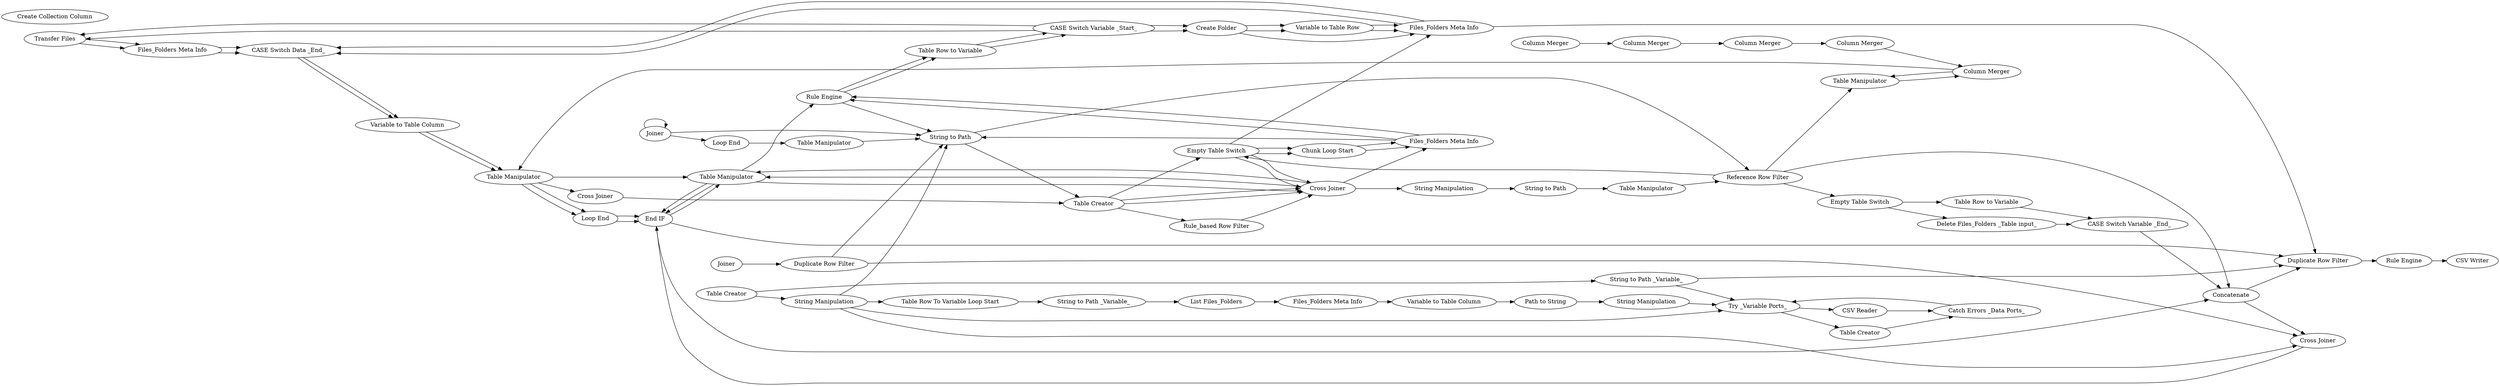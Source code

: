 digraph {
	47 [label="Transfer Files"]
	54 [label="Files_Folders Meta Info"]
	55 [label="Loop End"]
	57 [label="Variable to Table Column"]
	60 [label="Table Manipulator"]
	79 [label="Chunk Loop Start"]
	80 [label="Rule Engine"]
	84 [label="Table Row to Variable"]
	85 [label="CASE Switch Variable _Start_"]
	86 [label="CASE Switch Data _End_"]
	90 [label="Empty Table Switch"]
	91 [label="End IF"]
	92 [label="Table Manipulator"]
	93 [label="Table Creator"]
	94 [label="Cross Joiner"]
	96 [label="Files_Folders Meta Info"]
	98 [label="Create Folder"]
	99 [label="Files_Folders Meta Info"]
	103 [label="Variable to Table Row"]
	5 [label="Table Creator"]
	1 [label="List Files_Folders"]
	6 [label="Table Row To Variable Loop Start"]
	7 [label="String to Path _Variable_"]
	9 [label="Loop End"]
	10 [label="Variable to Table Column"]
	11 [label="Files_Folders Meta Info"]
	12 [label="Table Manipulator"]
	14 [label="String Manipulation"]
	15 [label="Path to String"]
	74 [label="Create Collection Column"]
	23 [label="String Manipulation"]
	33 [label="String to Path _Variable_"]
	34 [label="CSV Reader"]
	39 [label="Catch Errors _Data Ports_"]
	72 [label="Try _Variable Ports_"]
	73 [label="Table Creator"]
	74 [label="Create Collection Column"]
	75 [label=Joiner]
	45 [label=Joiner]
	60 [label="Row Splitter"]
	63 [label="Cross Joiner"]
	65 [label="Rule_based Row Filter"]
	70 [label=Rank]
	71 [label="Row Filter"]
	77 [label="Table Manipulator"]
	80 [label="Table Manipulator"]
	66 [label="Column Merger"]
	67 [label="Column Merger"]
	68 [label="Column Merger"]
	69 [label="Column Merger"]
	70 [label="Table Manipulator"]
	71 [label="Column Merger"]
	82 [label="String Manipulation"]
	83 [label="String to Path"]
	89 [label="Rule_based Row Filter"]
	92 [label="Reference Row Filter"]
	93 [label="Create Collection Column"]
	94 [label="Rule Engine"]
	95 [label="Reference Row Filter"]
	110 [label="Reference Row Filter"]
	87 [label="Cross Joiner"]
	89 [label="Duplicate Row Filter"]
	91 [label="String Manipulation"]
	92 [label="Reference Row Filter"]
	93 [label="Table Manipulator"]
	94 [label="Rule Engine"]
	95 [label="String to Path"]
	96 [label="String Manipulation"]
	59 [label="CSV Writer"]
	90 [label="Table Manipulator"]
	98 [label="Table Manipulator"]
	99 [label=Concatenate]
	100 [label="Duplicate Row Filter"]
	101 [label="Rule Engine"]
	47 [label="Transfer Files"]
	54 [label="Files_Folders Meta Info"]
	55 [label="Loop End"]
	57 [label="Variable to Table Column"]
	60 [label="Table Manipulator"]
	79 [label="Chunk Loop Start"]
	80 [label="Rule Engine"]
	84 [label="Table Row to Variable"]
	85 [label="CASE Switch Variable _Start_"]
	86 [label="CASE Switch Data _End_"]
	90 [label="Empty Table Switch"]
	91 [label="End IF"]
	92 [label="Table Manipulator"]
	93 [label="Table Creator"]
	94 [label="Cross Joiner"]
	96 [label="Files_Folders Meta Info"]
	98 [label="Create Folder"]
	99 [label="Files_Folders Meta Info"]
	103 [label="Variable to Table Row"]
	104 [label="Delete Files_Folders _Table input_"]
	105 [label="Empty Table Switch"]
	106 [label="CASE Switch Variable _End_"]
	107 [label="Table Row to Variable"]
	109 [label=Concatenate]
	47 -> 54
	54 -> 86
	55 -> 91
	57 -> 60
	60 -> 55
	79 -> 96
	80 -> 84
	84 -> 85
	85 -> 98
	85 -> 47
	86 -> 57
	90 -> 94
	90 -> 79
	92 -> 91
	93 -> 94
	94 -> 92
	96 -> 80
	98 -> 103
	99 -> 86
	103 -> 99
	1 -> 11
	6 -> 7
	7 -> 1
	9 -> 12
	10 -> 15
	11 -> 10
	14 -> 72
	15 -> 14
	75 -> 9
	34 -> 39
	39 -> 72
	72 -> 73
	72 -> 34
	73 -> 39
	75 -> 75
	66 -> 67
	67 -> 68
	68 -> 69
	69 -> 71
	71 -> 70
	45 -> 89
	60 -> 63
	60 -> 92
	63 -> 93
	65 -> 94
	70 -> 71
	71 -> 60
	77 -> 110
	80 -> 95
	110 -> 70
	82 -> 83
	83 -> 77
	89 -> 95
	92 -> 80
	93 -> 65
	94 -> 82
	95 -> 110
	87 -> 91
	89 -> 87
	91 -> 92
	92 -> 94
	94 -> 96
	95 -> 93
	96 -> 95
	90 -> 99
	98 -> 99
	99 -> 100
	100 -> 101
	101 -> 59
	47 -> 54
	54 -> 86
	55 -> 91
	57 -> 60
	60 -> 55
	79 -> 96
	80 -> 84
	84 -> 85
	85 -> 98
	85 -> 47
	86 -> 57
	90 -> 94
	90 -> 79
	92 -> 91
	93 -> 94
	94 -> 92
	96 -> 80
	98 -> 103
	99 -> 86
	103 -> 99
	104 -> 106
	105 -> 104
	105 -> 107
	107 -> 106
	91 -> 100
	5 -> 33
	5 -> 23
	12 -> 95
	23 -> 6
	23 -> 95
	23 -> 87
	23 -> 72
	33 -> 100
	33 -> 72
	75 -> 95
	110 -> 90
	110 -> 109
	110 -> 105
	93 -> 90
	91 -> 109
	106 -> 109
	109 -> 100
	109 -> 87
	rankdir=LR
}
